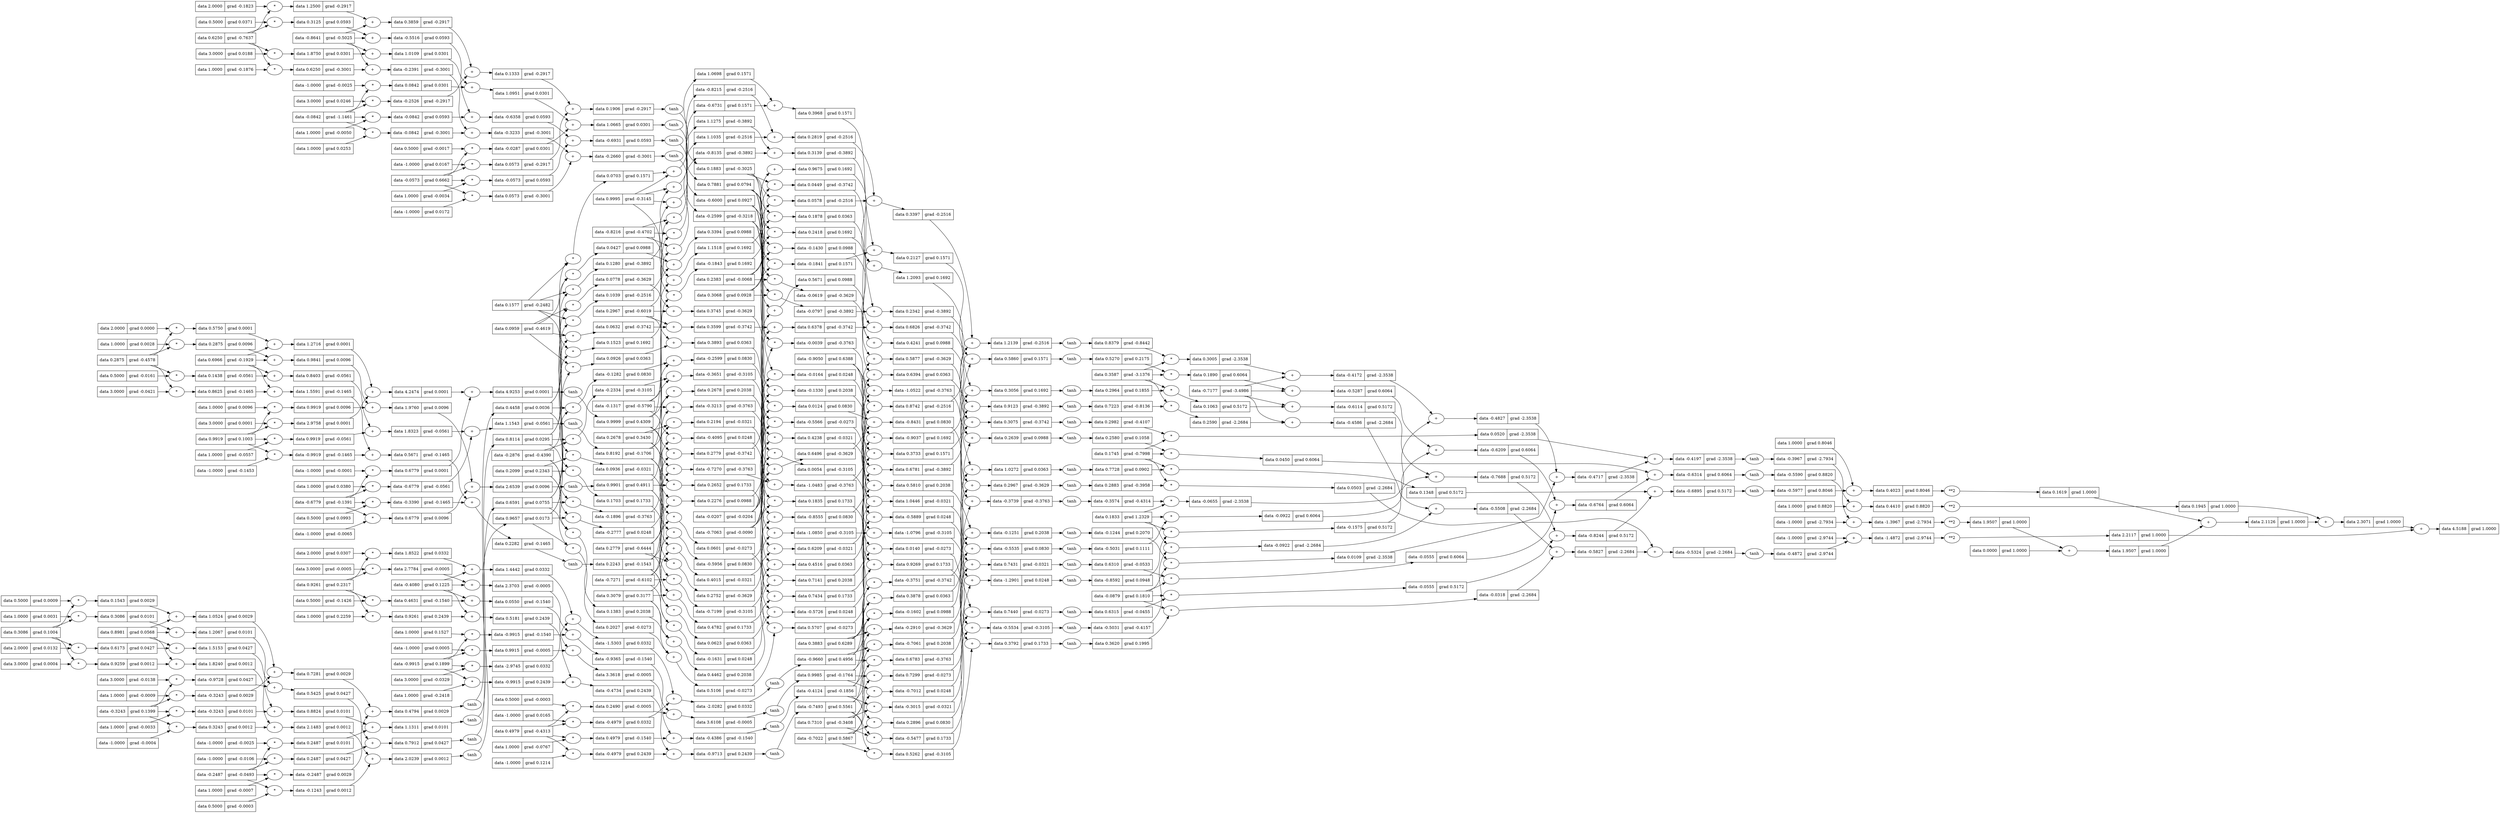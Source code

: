 digraph {
	graph [rankdir=LR]
	4812800160 [label="{ data 1.0109 | grad 0.0301 }" shape=record]
	"4812800160+" [label="+"]
	"4812800160+" -> 4812800160
	4812964048 [label="{ data 0.9269 | grad 0.1733 }" shape=record]
	"4812964048+" [label="+"]
	"4812964048+" -> 4812964048
	4812800352 [label="{ data -1.0000 | grad -0.0025 }" shape=record]
	4812964240 [label="{ data -0.5477 | grad 0.1733 }" shape=record]
	"4812964240*" [label="*"]
	"4812964240*" -> 4812964240
	4812800400 [label="{ data 0.0842 | grad 0.0301 }" shape=record]
	"4812800400*" [label="*"]
	"4812800400*" -> 4812800400
	4812964432 [label="{ data 0.3792 | grad 0.1733 }" shape=record]
	"4812964432+" [label="+"]
	"4812964432+" -> 4812964432
	4812800592 [label="{ data 1.0951 | grad 0.0301 }" shape=record]
	"4812800592+" [label="+"]
	"4812800592+" -> 4812800592
	4812964528 [label="{ data 0.3620 | grad 0.1995 }" shape=record]
	"4812964528tanh" [label=tanh]
	"4812964528tanh" -> 4812964528
	4812800784 [label="{ data 0.5000 | grad -0.0017 }" shape=record]
	4812800832 [label="{ data -0.0287 | grad 0.0301 }" shape=record]
	"4812800832*" [label="*"]
	"4812800832*" -> 4812800832
	4812964816 [label="{ data 0.0778 | grad -0.3629 }" shape=record]
	"4812964816*" [label="*"]
	"4812964816*" -> 4812964816
	4812801024 [label="{ data 1.0665 | grad 0.0301 }" shape=record]
	"4812801024+" [label="+"]
	"4812801024+" -> 4812801024
	4812801120 [label="{ data 0.7881 | grad 0.0794 }" shape=record]
	"4812801120tanh" [label=tanh]
	"4812801120tanh" -> 4812801120
	4812965008 [label="{ data 0.3745 | grad -0.3629 }" shape=record]
	"4812965008+" [label="+"]
	"4812965008+" -> 4812965008
	4812965200 [label="{ data 0.2752 | grad -0.3629 }" shape=record]
	"4812965200*" [label="*"]
	"4812965200*" -> 4812965200
	4812801408 [label="{ data 3.0000 | grad -0.0005 }" shape=record]
	4812801456 [label="{ data 2.7784 | grad -0.0005 }" shape=record]
	"4812801456*" [label="*"]
	"4812801456*" -> 4812801456
	4812965392 [label="{ data 0.6496 | grad -0.3629 }" shape=record]
	"4812965392+" [label="+"]
	"4812965392+" -> 4812965392
	4812801648 [label="{ data 2.3703 | grad -0.0005 }" shape=record]
	"4812801648+" [label="+"]
	"4812801648+" -> 4812801648
	4812965584 [label="{ data -0.0619 | grad -0.3629 }" shape=record]
	"4812965584*" [label="*"]
	"4812965584*" -> 4812965584
	4812801840 [label="{ data -1.0000 | grad 0.0005 }" shape=record]
	4812801888 [label="{ data 0.9915 | grad -0.0005 }" shape=record]
	"4812801888*" [label="*"]
	"4812801888*" -> 4812801888
	4812965776 [label="{ data 0.5877 | grad -0.3629 }" shape=record]
	"4812965776+" [label="+"]
	"4812965776+" -> 4812965776
	4812802080 [label="{ data 3.3618 | grad -0.0005 }" shape=record]
	"4812802080+" [label="+"]
	"4812802080+" -> 4812802080
	4812965968 [label="{ data -0.2910 | grad -0.3629 }" shape=record]
	"4812965968*" [label="*"]
	"4812965968*" -> 4812965968
	4812802272 [label="{ data 0.5000 | grad -0.0003 }" shape=record]
	4812966160 [label="{ data 0.2967 | grad -0.3629 }" shape=record]
	"4812966160+" [label="+"]
	"4812966160+" -> 4812966160
	4812802320 [label="{ data 0.2490 | grad -0.0005 }" shape=record]
	"4812802320*" [label="*"]
	"4812802320*" -> 4812802320
	4812966256 [label="{ data 0.2883 | grad -0.3958 }" shape=record]
	"4812966256tanh" [label=tanh]
	"4812966256tanh" -> 4812966256
	4812802512 [label="{ data 3.6108 | grad -0.0005 }" shape=record]
	"4812802512+" [label="+"]
	"4812802512+" -> 4812802512
	4812802608 [label="{ data 0.9985 | grad -0.1764 }" shape=record]
	"4812802608tanh" [label=tanh]
	"4812802608tanh" -> 4812802608
	4812966544 [label="{ data 0.2590 | grad -2.2684 }" shape=record]
	"4812966544*" [label="*"]
	"4812966544*" -> 4812966544
	4812966736 [label="{ data -0.4586 | grad -2.2684 }" shape=record]
	"4812966736+" [label="+"]
	"4812966736+" -> 4812966736
	4812802896 [label="{ data 0.1523 | grad 0.1692 }" shape=record]
	"4812802896*" [label="*"]
	"4812802896*" -> 4812802896
	4812966928 [label="{ data -0.0922 | grad -2.2684 }" shape=record]
	"4812966928*" [label="*"]
	"4812966928*" -> 4812966928
	4812803088 [label="{ data 1.1518 | grad 0.1692 }" shape=record]
	"4812803088+" [label="+"]
	"4812803088+" -> 4812803088
	4812967120 [label="{ data -0.5508 | grad -2.2684 }" shape=record]
	"4812967120+" [label="+"]
	"4812967120+" -> 4812967120
	4812803280 [label="{ data -0.1843 | grad 0.1692 }" shape=record]
	"4812803280*" [label="*"]
	"4812803280*" -> 4812803280
	4812967312 [label="{ data -0.0318 | grad -2.2684 }" shape=record]
	"4812967312*" [label="*"]
	"4812967312*" -> 4812967312
	4812803472 [label="{ data 0.9675 | grad 0.1692 }" shape=record]
	"4812803472+" [label="+"]
	"4812803472+" -> 4812803472
	4812967504 [label="{ data -0.5827 | grad -2.2684 }" shape=record]
	"4812967504+" [label="+"]
	"4812967504+" -> 4812967504
	4812803664 [label="{ data 0.2418 | grad 0.1692 }" shape=record]
	"4812803664*" [label="*"]
	"4812803664*" -> 4812803664
	4812967696 [label="{ data 0.0503 | grad -2.2684 }" shape=record]
	"4812967696*" [label="*"]
	"4812967696*" -> 4812967696
	4812803856 [label="{ data 1.2093 | grad 0.1692 }" shape=record]
	"4812803856+" [label="+"]
	"4812803856+" -> 4812803856
	4812967888 [label="{ data -0.5324 | grad -2.2684 }" shape=record]
	"4812967888+" [label="+"]
	"4812967888+" -> 4812967888
	4812804048 [label="{ data -0.9037 | grad 0.1692 }" shape=record]
	"4812804048*" [label="*"]
	"4812804048*" -> 4812804048
	4812837072 [label="{ data 0.3893 | grad 0.0363 }" shape=record]
	"4812837072+" [label="+"]
	"4812837072+" -> 4812837072
	4812738768 [label="{ data 1.2716 | grad 0.0001 }" shape=record]
	"4812738768+" [label="+"]
	"4812738768+" -> 4812738768
	4812837264 [label="{ data 0.0623 | grad 0.0363 }" shape=record]
	"4812837264*" [label="*"]
	"4812837264*" -> 4812837264
	4812738960 [label="{ data 3.0000 | grad 0.0001 }" shape=record]
	4812739008 [label="{ data 2.9758 | grad 0.0001 }" shape=record]
	"4812739008*" [label="*"]
	"4812739008*" -> 4812739008
	4812837456 [label="{ data 0.4516 | grad 0.0363 }" shape=record]
	"4812837456+" [label="+"]
	"4812837456+" -> 4812837456
	4812739200 [label="{ data 4.2474 | grad 0.0001 }" shape=record]
	"4812739200+" [label="+"]
	"4812739200+" -> 4812739200
	4812837648 [label="{ data 0.1878 | grad 0.0363 }" shape=record]
	"4812837648*" [label="*"]
	"4812837648*" -> 4812837648
	4812739392 [label="{ data -1.0000 | grad -0.0001 }" shape=record]
	4812739440 [label="{ data 0.6779 | grad 0.0001 }" shape=record]
	"4812739440*" [label="*"]
	"4812739440*" -> 4812739440
	4812837840 [label="{ data 0.6394 | grad 0.0363 }" shape=record]
	"4812837840+" [label="+"]
	"4812837840+" -> 4812837840
	4812739632 [label="{ data 4.9253 | grad 0.0001 }" shape=record]
	"4812739632+" [label="+"]
	"4812739632+" -> 4812739632
	4812838032 [label="{ data 0.3878 | grad 0.0363 }" shape=record]
	"4812838032*" [label="*"]
	"4812838032*" -> 4812838032
	4812739728 [label="{ data 0.9999 | grad 0.4309 }" shape=record]
	"4812739728tanh" [label=tanh]
	"4812739728tanh" -> 4812739728
	4812838224 [label="{ data 1.0272 | grad 0.0363 }" shape=record]
	"4812838224+" [label="+"]
	"4812838224+" -> 4812838224
	4812838320 [label="{ data 0.7728 | grad 0.0902 }" shape=record]
	"4812838320tanh" [label=tanh]
	"4812838320tanh" -> 4812838320
	4812740016 [label="{ data 2.0000 | grad -0.1823 }" shape=record]
	4812740064 [label="{ data 1.2500 | grad -0.2917 }" shape=record]
	"4812740064*" [label="*"]
	"4812740064*" -> 4812740064
	4812740256 [label="{ data 0.3859 | grad -0.2917 }" shape=record]
	"4812740256+" [label="+"]
	"4812740256+" -> 4812740256
	4812838608 [label="{ data 0.1063 | grad 0.5172 }" shape=record]
	"4812838608*" [label="*"]
	"4812838608*" -> 4812838608
	4812740448 [label="{ data 3.0000 | grad 0.0246 }" shape=record]
	4812838800 [label="{ data -0.6114 | grad 0.5172 }" shape=record]
	"4812838800+" [label="+"]
	"4812838800+" -> 4812838800
	4812740496 [label="{ data -0.2526 | grad -0.2917 }" shape=record]
	"4812740496*" [label="*"]
	"4812740496*" -> 4812740496
	4812838992 [label="{ data -0.1575 | grad 0.5172 }" shape=record]
	"4812838992*" [label="*"]
	"4812838992*" -> 4812838992
	4812740688 [label="{ data 0.1333 | grad -0.2917 }" shape=record]
	"4812740688+" [label="+"]
	"4812740688+" -> 4812740688
	4812839184 [label="{ data -0.7688 | grad 0.5172 }" shape=record]
	"4812839184+" [label="+"]
	"4812839184+" -> 4812839184
	4812740880 [label="{ data -1.0000 | grad 0.0167 }" shape=record]
	4812740928 [label="{ data 0.0573 | grad -0.2917 }" shape=record]
	"4812740928*" [label="*"]
	"4812740928*" -> 4812740928
	4812839376 [label="{ data -0.0555 | grad 0.5172 }" shape=record]
	"4812839376*" [label="*"]
	"4812839376*" -> 4812839376
	4812741120 [label="{ data 0.1906 | grad -0.2917 }" shape=record]
	"4812741120+" [label="+"]
	"4812741120+" -> 4812741120
	4812741216 [label="{ data 0.1883 | grad -0.3025 }" shape=record]
	"4812741216tanh" [label=tanh]
	"4812741216tanh" -> 4812741216
	4812839568 [label="{ data -0.8244 | grad 0.5172 }" shape=record]
	"4812839568+" [label="+"]
	"4812839568+" -> 4812839568
	4812643008 [label="{ data 3.0000 | grad -0.0138 }" shape=record]
	4812643056 [label="{ data 2.0000 | grad 0.0000 }" shape=record]
	4812839760 [label="{ data 0.1348 | grad 0.5172 }" shape=record]
	"4812839760*" [label="*"]
	"4812839760*" -> 4812839760
	4812741504 [label="{ data 2.0000 | grad 0.0307 }" shape=record]
	4812643200 [label="{ data 0.5750 | grad 0.0001 }" shape=record]
	"4812643200*" [label="*"]
	"4812643200*" -> 4812643200
	4812741552 [label="{ data 1.8522 | grad 0.0332 }" shape=record]
	"4812741552*" [label="*"]
	"4812741552*" -> 4812741552
	4812839952 [label="{ data -0.6895 | grad 0.5172 }" shape=record]
	"4812839952+" [label="+"]
	"4812839952+" -> 4812839952
	4812643392 [label="{ data -0.9728 | grad 0.0427 }" shape=record]
	"4812643392*" [label="*"]
	"4812643392*" -> 4812643392
	4812840048 [label="{ data -0.5977 | grad 0.8046 }" shape=record]
	"4812840048tanh" [label=tanh]
	"4812840048tanh" -> 4812840048
	4812741744 [label="{ data 1.4442 | grad 0.0332 }" shape=record]
	"4812741744+" [label="+"]
	"4812741744+" -> 4812741744
	4812741936 [label="{ data 3.0000 | grad -0.0329 }" shape=record]
	4812643632 [label="{ data 0.5425 | grad 0.0427 }" shape=record]
	"4812643632+" [label="+"]
	"4812643632+" -> 4812643632
	4812741984 [label="{ data -2.9745 | grad 0.0332 }" shape=record]
	"4812741984*" [label="*"]
	"4812741984*" -> 4812741984
	4812840336 [label="{ data 0.5000 | grad 0.0009 }" shape=record]
	4812840384 [label="{ data 0.1543 | grad 0.0029 }" shape=record]
	"4812840384*" [label="*"]
	"4812840384*" -> 4812840384
	4812643824 [label="{ data 0.6591 | grad 0.0755 }" shape=record]
	"4812643824tanh" [label=tanh]
	"4812643824tanh" -> 4812643824
	4812742176 [label="{ data -1.5303 | grad 0.0332 }" shape=record]
	"4812742176+" [label="+"]
	"4812742176+" -> 4812742176
	4812840576 [label="{ data 1.0524 | grad 0.0029 }" shape=record]
	"4812840576+" [label="+"]
	"4812840576+" -> 4812840576
	4812644016 [label="{ data 0.7912 | grad 0.0427 }" shape=record]
	"4812644016+" [label="+"]
	"4812644016+" -> 4812644016
	4812742368 [label="{ data -1.0000 | grad 0.0165 }" shape=record]
	4812742416 [label="{ data -0.4979 | grad 0.0332 }" shape=record]
	"4812742416*" [label="*"]
	"4812742416*" -> 4812742416
	4812840768 [label="{ data 1.0000 | grad -0.0009 }" shape=record]
	4812644208 [label="{ data 0.2487 | grad 0.0427 }" shape=record]
	"4812644208*" [label="*"]
	"4812644208*" -> 4812644208
	4812840816 [label="{ data -0.3243 | grad 0.0029 }" shape=record]
	"4812840816*" [label="*"]
	"4812840816*" -> 4812840816
	4812644256 [label="{ data -1.0000 | grad -0.0106 }" shape=record]
	4812742608 [label="{ data -2.0282 | grad 0.0332 }" shape=record]
	"4812742608+" [label="+"]
	"4812742608+" -> 4812742608
	4812873840 [label="{ data 0.0550 | grad -0.1540 }" shape=record]
	"4812873840+" [label="+"]
	"4812873840+" -> 4812873840
	4812775632 [label="{ data 0.2678 | grad 0.2038 }" shape=record]
	"4812775632*" [label="*"]
	"4812775632*" -> 4812775632
	4812874032 [label="{ data 1.0000 | grad 0.1527 }" shape=record]
	4812874080 [label="{ data -0.9915 | grad -0.1540 }" shape=record]
	"4812874080*" [label="*"]
	"4812874080*" -> 4812874080
	4812775824 [label="{ data 0.7141 | grad 0.2038 }" shape=record]
	"4812775824+" [label="+"]
	"4812775824+" -> 4812775824
	4812874272 [label="{ data -0.9365 | grad -0.1540 }" shape=record]
	"4812874272+" [label="+"]
	"4812874272+" -> 4812874272
	4812776016 [label="{ data -0.1330 | grad 0.2038 }" shape=record]
	"4812776016*" [label="*"]
	"4812776016*" -> 4812776016
	4812874464 [label="{ data 1.0000 | grad -0.0767 }" shape=record]
	4812776208 [label="{ data 0.5810 | grad 0.2038 }" shape=record]
	"4812776208+" [label="+"]
	"4812776208+" -> 4812776208
	4812874512 [label="{ data 0.4979 | grad -0.1540 }" shape=record]
	"4812874512*" [label="*"]
	"4812874512*" -> 4812874512
	4812776400 [label="{ data -0.7061 | grad 0.2038 }" shape=record]
	"4812776400*" [label="*"]
	"4812776400*" -> 4812776400
	4812874704 [label="{ data -0.4386 | grad -0.1540 }" shape=record]
	"4812874704+" [label="+"]
	"4812874704+" -> 4812874704
	4812874800 [label="{ data -0.4124 | grad -0.1856 }" shape=record]
	"4812874800tanh" [label=tanh]
	"4812874800tanh" -> 4812874800
	4812776592 [label="{ data -0.1251 | grad 0.2038 }" shape=record]
	"4812776592+" [label="+"]
	"4812776592+" -> 4812776592
	4812776688 [label="{ data -0.1244 | grad 0.2070 }" shape=record]
	"4812776688tanh" [label=tanh]
	"4812776688tanh" -> 4812776688
	4812875088 [label="{ data 0.0703 | grad 0.1571 }" shape=record]
	"4812875088*" [label="*"]
	"4812875088*" -> 4812875088
	4812776976 [label="{ data 0.0632 | grad -0.3742 }" shape=record]
	"4812776976*" [label="*"]
	"4812776976*" -> 4812776976
	4812875280 [label="{ data 1.0698 | grad 0.1571 }" shape=record]
	"4812875280+" [label="+"]
	"4812875280+" -> 4812875280
	4812777168 [label="{ data 0.3599 | grad -0.3742 }" shape=record]
	"4812777168+" [label="+"]
	"4812777168+" -> 4812777168
	4812875472 [label="{ data -0.6731 | grad 0.1571 }" shape=record]
	"4812875472*" [label="*"]
	"4812875472*" -> 4812875472
	4812777360 [label="{ data 0.2779 | grad -0.3742 }" shape=record]
	"4812777360*" [label="*"]
	"4812777360*" -> 4812777360
	4812875664 [label="{ data 0.3968 | grad 0.1571 }" shape=record]
	"4812875664+" [label="+"]
	"4812875664+" -> 4812875664
	4812777552 [label="{ data 0.6378 | grad -0.3742 }" shape=record]
	"4812777552+" [label="+"]
	"4812777552+" -> 4812777552
	4812875856 [label="{ data -0.1841 | grad 0.1571 }" shape=record]
	"4812875856*" [label="*"]
	"4812875856*" -> 4812875856
	4812777744 [label="{ data 0.0449 | grad -0.3742 }" shape=record]
	"4812777744*" [label="*"]
	"4812777744*" -> 4812777744
	4812876048 [label="{ data 0.2127 | grad 0.1571 }" shape=record]
	"4812876048+" [label="+"]
	"4812876048+" -> 4812876048
	4812777936 [label="{ data 0.6826 | grad -0.3742 }" shape=record]
	"4812777936+" [label="+"]
	"4812777936+" -> 4812777936
	4812876240 [label="{ data 0.3733 | grad 0.1571 }" shape=record]
	"4812876240*" [label="*"]
	"4812876240*" -> 4812876240
	4812778128 [label="{ data -0.3751 | grad -0.3742 }" shape=record]
	"4812778128*" [label="*"]
	"4812778128*" -> 4812778128
	4812876432 [label="{ data 0.5860 | grad 0.1571 }" shape=record]
	"4812876432+" [label="+"]
	"4812876432+" -> 4812876432
	4812876528 [label="{ data 0.5270 | grad 0.2175 }" shape=record]
	"4812876528tanh" [label=tanh]
	"4812876528tanh" -> 4812876528
	4812778320 [label="{ data 0.3075 | grad -0.3742 }" shape=record]
	"4812778320+" [label="+"]
	"4812778320+" -> 4812778320
	4812778416 [label="{ data 0.2982 | grad -0.4107 }" shape=record]
	"4812778416tanh" [label=tanh]
	"4812778416tanh" -> 4812778416
	4812876816 [label="{ data -0.1282 | grad 0.0830 }" shape=record]
	"4812876816*" [label="*"]
	"4812876816*" -> 4812876816
	4812778704 [label="{ data 0.3005 | grad -2.3538 }" shape=record]
	"4812778704*" [label="*"]
	"4812778704*" -> 4812778704
	4812877008 [label="{ data -0.2599 | grad 0.0830 }" shape=record]
	"4812877008+" [label="+"]
	"4812877008+" -> 4812877008
	4812778896 [label="{ data -0.4172 | grad -2.3538 }" shape=record]
	"4812778896+" [label="+"]
	"4812778896+" -> 4812778896
	4812877200 [label="{ data -0.5956 | grad 0.0830 }" shape=record]
	"4812877200*" [label="*"]
	"4812877200*" -> 4812877200
	4812779088 [label="{ data -0.0655 | grad -2.3538 }" shape=record]
	"4812779088*" [label="*"]
	"4812779088*" -> 4812779088
	4812877392 [label="{ data -0.8555 | grad 0.0830 }" shape=record]
	"4812877392+" [label="+"]
	"4812877392+" -> 4812877392
	4812779280 [label="{ data -0.4827 | grad -2.3538 }" shape=record]
	"4812779280+" [label="+"]
	"4812779280+" -> 4812779280
	4812877584 [label="{ data 0.0124 | grad 0.0830 }" shape=record]
	"4812877584*" [label="*"]
	"4812877584*" -> 4812877584
	4812779472 [label="{ data 0.0109 | grad -2.3538 }" shape=record]
	"4812779472*" [label="*"]
	"4812779472*" -> 4812779472
	4812877776 [label="{ data -0.8431 | grad 0.0830 }" shape=record]
	"4812877776+" [label="+"]
	"4812877776+" -> 4812877776
	4812910800 [label="{ data 0.1890 | grad 0.6064 }" shape=record]
	"4812910800*" [label="*"]
	"4812910800*" -> 4812910800
	4812910992 [label="{ data -0.5287 | grad 0.6064 }" shape=record]
	"4812910992+" [label="+"]
	"4812910992+" -> 4812910992
	4812911184 [label="{ data -0.0922 | grad 0.6064 }" shape=record]
	"4812911184*" [label="*"]
	"4812911184*" -> 4812911184
	4812911376 [label="{ data -0.6209 | grad 0.6064 }" shape=record]
	"4812911376+" [label="+"]
	"4812911376+" -> 4812911376
	4812911568 [label="{ data -0.0555 | grad 0.6064 }" shape=record]
	"4812911568*" [label="*"]
	"4812911568*" -> 4812911568
	4812911760 [label="{ data -0.6764 | grad 0.6064 }" shape=record]
	"4812911760+" [label="+"]
	"4812911760+" -> 4812911760
	4812911952 [label="{ data 0.0450 | grad 0.6064 }" shape=record]
	"4812911952*" [label="*"]
	"4812911952*" -> 4812911952
	4812912144 [label="{ data -0.6314 | grad 0.6064 }" shape=record]
	"4812912144+" [label="+"]
	"4812912144+" -> 4812912144
	4812912240 [label="{ data -0.5590 | grad 0.8820 }" shape=record]
	"4812912240tanh" [label=tanh]
	"4812912240tanh" -> 4812912240
	4812912528 [label="{ data 1.0000 | grad 0.0031 }" shape=record]
	4812912576 [label="{ data 0.3086 | grad 0.0101 }" shape=record]
	"4812912576*" [label="*"]
	"4812912576*" -> 4812912576
	4812912768 [label="{ data 1.2067 | grad 0.0101 }" shape=record]
	"4812912768+" [label="+"]
	"4812912768+" -> 4812912768
	4812912960 [label="{ data 1.0000 | grad -0.0033 }" shape=record]
	4812913008 [label="{ data -0.3243 | grad 0.0101 }" shape=record]
	"4812913008*" [label="*"]
	"4812913008*" -> 4812913008
	4812913200 [label="{ data 0.8824 | grad 0.0101 }" shape=record]
	"4812913200+" [label="+"]
	"4812913200+" -> 4812913200
	4812913392 [label="{ data -1.0000 | grad -0.0025 }" shape=record]
	4812913440 [label="{ data 0.2487 | grad 0.0101 }" shape=record]
	"4812913440*" [label="*"]
	"4812913440*" -> 4812913440
	4812913632 [label="{ data 1.1311 | grad 0.0101 }" shape=record]
	"4812913632+" [label="+"]
	"4812913632+" -> 4812913632
	4812913728 [label="{ data 0.8114 | grad 0.0295 }" shape=record]
	"4812913728tanh" [label=tanh]
	"4812913728tanh" -> 4812913728
	4812914016 [label="{ data 1.0000 | grad 0.0028 }" shape=record]
	4812914064 [label="{ data 0.2875 | grad 0.0096 }" shape=record]
	"4812914064*" [label="*"]
	"4812914064*" -> 4812914064
	4812914256 [label="{ data 0.9841 | grad 0.0096 }" shape=record]
	"4812914256+" [label="+"]
	"4812914256+" -> 4812914256
	4812914448 [label="{ data 1.0000 | grad 0.0096 }" shape=record]
	4812914496 [label="{ data 0.9919 | grad 0.0096 }" shape=record]
	"4812914496*" [label="*"]
	"4812914496*" -> 4812914496
	4812685424 [label="{ data 0.2875 | grad -0.4578 }" shape=record]
	4812750960 [label="{ data -0.9660 | grad 0.4956 }" shape=record]
	"4812750960tanh" [label=tanh]
	"4812750960tanh" -> 4812750960
	4812685520 [label="{ data -0.6779 | grad -0.1391 }" shape=record]
	4812947664 [label="{ data -0.8135 | grad -0.3892 }" shape=record]
	"4812947664*" [label="*"]
	"4812947664*" -> 4812947664
	4812685664 [label="{ data 1.5153 | grad 0.0427 }" shape=record]
	"4812685664+" [label="+"]
	"4812685664+" -> 4812685664
	4812947856 [label="{ data 0.3139 | grad -0.3892 }" shape=record]
	"4812947856+" [label="+"]
	"4812947856+" -> 4812947856
	4812751248 [label="{ data 0.1039 | grad -0.2516 }" shape=record]
	"4812751248*" [label="*"]
	"4812751248*" -> 4812751248
	4812685856 [label="{ data 0.6173 | grad 0.0427 }" shape=record]
	"4812685856*" [label="*"]
	"4812685856*" -> 4812685856
	4812948048 [label="{ data -0.0797 | grad -0.3892 }" shape=record]
	"4812948048*" [label="*"]
	"4812948048*" -> 4812948048
	4812685904 [label="{ data 2.0000 | grad 0.0132 }" shape=record]
	4812751440 [label="{ data 1.1035 | grad -0.2516 }" shape=record]
	"4812751440+" [label="+"]
	"4812751440+" -> 4812751440
	4812948240 [label="{ data 0.2342 | grad -0.3892 }" shape=record]
	"4812948240+" [label="+"]
	"4812948240+" -> 4812948240
	4812751632 [label="{ data -0.8215 | grad -0.2516 }" shape=record]
	"4812751632*" [label="*"]
	"4812751632*" -> 4812751632
	4812948432 [label="{ data 0.6781 | grad -0.3892 }" shape=record]
	"4812948432*" [label="*"]
	"4812948432*" -> 4812948432
	4812686288 [label="{ data -0.7177 | grad -3.4986 }" shape=record]
	4812751824 [label="{ data 0.2819 | grad -0.2516 }" shape=record]
	"4812751824+" [label="+"]
	"4812751824+" -> 4812751824
	4812686336 [label="{ data 0.9919 | grad 0.1003 }" shape=record]
	4812948624 [label="{ data 0.9123 | grad -0.3892 }" shape=record]
	"4812948624+" [label="+"]
	"4812948624+" -> 4812948624
	4812752016 [label="{ data 0.0578 | grad -0.2516 }" shape=record]
	"4812752016*" [label="*"]
	"4812752016*" -> 4812752016
	4812948720 [label="{ data 0.7223 | grad -0.8136 }" shape=record]
	"4812948720tanh" [label=tanh]
	"4812948720tanh" -> 4812948720
	4812686624 [label="{ data 0.1745 | grad -0.7998 }" shape=record]
	4812686672 [label="{ data -0.0879 | grad 0.1810 }" shape=record]
	4812752208 [label="{ data 0.3397 | grad -0.2516 }" shape=record]
	"4812752208+" [label="+"]
	"4812752208+" -> 4812752208
	4812686720 [label="{ data 0.1833 | grad 1.2329 }" shape=record]
	4812686816 [label="{ data 0.3587 | grad -3.1376 }" shape=record]
	4812949008 [label="{ data -0.2334 | grad -0.3105 }" shape=record]
	"4812949008*" [label="*"]
	"4812949008*" -> 4812949008
	4812752400 [label="{ data 0.8742 | grad -0.2516 }" shape=record]
	"4812752400*" [label="*"]
	"4812752400*" -> 4812752400
	4812687008 [label="{ data 0.2967 | grad -0.6019 }" shape=record]
	4812687056 [label="{ data 0.3883 | grad 0.6289 }" shape=record]
	4812949200 [label="{ data -0.3651 | grad -0.3105 }" shape=record]
	"4812949200+" [label="+"]
	"4812949200+" -> 4812949200
	4812752592 [label="{ data 1.2139 | grad -0.2516 }" shape=record]
	"4812752592+" [label="+"]
	"4812752592+" -> 4812752592
	4812687104 [label="{ data 0.2383 | grad -0.0068 }" shape=record]
	4812687152 [label="{ data 0.2779 | grad -0.6444 }" shape=record]
	4812752688 [label="{ data 0.8379 | grad -0.8442 }" shape=record]
	"4812752688tanh" [label=tanh]
	"4812752688tanh" -> 4812752688
	4812687248 [label="{ data 0.0959 | grad -0.4619 }" shape=record]
	4812949392 [label="{ data -0.7199 | grad -0.3105 }" shape=record]
	"4812949392*" [label="*"]
	"4812949392*" -> 4812949392
	4812687344 [label="{ data 0.3079 | grad 0.3177 }" shape=record]
	4812687392 [label="{ data 0.7310 | grad -0.3408 }" shape=record]
	4812687440 [label="{ data -0.7063 | grad -0.0090 }" shape=record]
	4812949584 [label="{ data -1.0850 | grad -0.3105 }" shape=record]
	"4812949584+" [label="+"]
	"4812949584+" -> 4812949584
	4812752976 [label="{ data -0.1896 | grad -0.3763 }" shape=record]
	"4812752976*" [label="*"]
	"4812752976*" -> 4812752976
	4812687488 [label="{ data 0.2678 | grad 0.3430 }" shape=record]
	4812687584 [label="{ data 0.2099 | grad 0.2343 }" shape=record]
	4812949776 [label="{ data 0.0054 | grad -0.3105 }" shape=record]
	"4812949776*" [label="*"]
	"4812949776*" -> 4812949776
	4812753168 [label="{ data -0.3213 | grad -0.3763 }" shape=record]
	"4812753168+" [label="+"]
	"4812753168+" -> 4812753168
	4812687680 [label="{ data -0.1317 | grad -0.5790 }" shape=record]
	4812687728 [label="{ data -0.7022 | grad 0.5867 }" shape=record]
	4812687776 [label="{ data -0.0207 | grad -0.0204 }" shape=record]
	4812949968 [label="{ data -1.0796 | grad -0.3105 }" shape=record]
	"4812949968+" [label="+"]
	"4812949968+" -> 4812949968
	4812687824 [label="{ data -0.7271 | grad -0.6102 }" shape=record]
	4812753360 [label="{ data -0.7270 | grad -0.3763 }" shape=record]
	"4812753360*" [label="*"]
	"4812753360*" -> 4812753360
	4812687920 [label="{ data -0.2876 | grad -0.4390 }" shape=record]
	4812950160 [label="{ data 0.5262 | grad -0.3105 }" shape=record]
	"4812950160*" [label="*"]
	"4812950160*" -> 4812950160
	4812688016 [label="{ data 0.9995 | grad -0.3145 }" shape=record]
	4812753552 [label="{ data -1.0483 | grad -0.3763 }" shape=record]
	"4812753552+" [label="+"]
	"4812753552+" -> 4812753552
	4812688064 [label="{ data -0.9050 | grad 0.6388 }" shape=record]
	4812688112 [label="{ data 0.3068 | grad 0.0928 }" shape=record]
	4812950352 [label="{ data -0.5534 | grad -0.3105 }" shape=record]
	"4812950352+" [label="+"]
	"4812950352+" -> 4812950352
	4812753744 [label="{ data -0.0039 | grad -0.3763 }" shape=record]
	"4812753744*" [label="*"]
	"4812753744*" -> 4812753744
	4812688304 [label="{ data 0.6966 | grad -0.1929 }" shape=record]
	4812950448 [label="{ data -0.5031 | grad -0.4157 }" shape=record]
	"4812950448tanh" [label=tanh]
	"4812950448tanh" -> 4812950448
	4812688352 [label="{ data 0.6250 | grad -0.7637 }" shape=record]
	4812753936 [label="{ data -1.0522 | grad -0.3763 }" shape=record]
	"4812753936+" [label="+"]
	"4812753936+" -> 4812753936
	4812688448 [label="{ data -0.0842 | grad -1.1461 }" shape=record]
	4812688496 [label="{ data -0.0573 | grad 0.6662 }" shape=record]
	4812688544 [label="{ data -0.8641 | grad -0.5025 }" shape=record]
	4812950736 [label="{ data 0.1703 | grad 0.1733 }" shape=record]
	"4812950736*" [label="*"]
	"4812950736*" -> 4812950736
	4812754128 [label="{ data 0.6783 | grad -0.3763 }" shape=record]
	"4812754128*" [label="*"]
	"4812754128*" -> 4812754128
	4812688640 [label="{ data 0.9261 | grad 0.2317 }" shape=record]
	4812688688 [label="{ data -0.8216 | grad -0.4702 }" shape=record]
	4812950928 [label="{ data 0.4782 | grad 0.1733 }" shape=record]
	"4812950928+" [label="+"]
	"4812950928+" -> 4812950928
	4812688784 [label="{ data 0.1577 | grad -0.2482 }" shape=record]
	4812754320 [label="{ data -0.3739 | grad -0.3763 }" shape=record]
	"4812754320+" [label="+"]
	"4812754320+" -> 4812754320
	4812754416 [label="{ data -0.3574 | grad -0.4314 }" shape=record]
	"4812754416tanh" [label=tanh]
	"4812754416tanh" -> 4812754416
	4812951120 [label="{ data 0.2652 | grad 0.1733 }" shape=record]
	"4812951120*" [label="*"]
	"4812951120*" -> 4812951120
	4812689024 [label="{ data -0.4080 | grad 0.1225 }" shape=record]
	4812689168 [label="{ data 0.4979 | grad -0.4313 }" shape=record]
	4812951312 [label="{ data 0.7434 | grad 0.1733 }" shape=record]
	"4812951312+" [label="+"]
	"4812951312+" -> 4812951312
	4812754704 [label="{ data 0.1383 | grad 0.2038 }" shape=record]
	"4812754704*" [label="*"]
	"4812754704*" -> 4812754704
	4812689216 [label="{ data 0.8981 | grad 0.0568 }" shape=record]
	4812689264 [label="{ data -0.2487 | grad -0.0493 }" shape=record]
	4812689312 [label="{ data -0.9915 | grad 0.1899 }" shape=record]
	4812951504 [label="{ data 0.1835 | grad 0.1733 }" shape=record]
	"4812951504*" [label="*"]
	"4812951504*" -> 4812951504
	4812754896 [label="{ data 0.4462 | grad 0.2038 }" shape=record]
	"4812754896+" [label="+"]
	"4812754896+" -> 4812754896
	4812984432 [label="{ data -0.4872 | grad -2.9744 }" shape=record]
	"4812984432tanh" [label=tanh]
	"4812984432tanh" -> 4812984432
	4812853360 [label="{ data 0.7281 | grad 0.0029 }" shape=record]
	"4812853360+" [label="+"]
	"4812853360+" -> 4812853360
	4812787920 [label="{ data -0.4717 | grad -2.3538 }" shape=record]
	"4812787920+" [label="+"]
	"4812787920+" -> 4812787920
	4812984576 [label="{ data -1.0000 | grad -2.7934 }" shape=record]
	4812984624 [label="{ data -1.3967 | grad -2.7934 }" shape=record]
	"4812984624+" [label="+"]
	"4812984624+" -> 4812984624
	4812853552 [label="{ data 1.0000 | grad -0.0007 }" shape=record]
	4812853600 [label="{ data -0.2487 | grad 0.0029 }" shape=record]
	"4812853600*" [label="*"]
	"4812853600*" -> 4812853600
	4812788112 [label="{ data 0.0520 | grad -2.3538 }" shape=record]
	"4812788112*" [label="*"]
	"4812788112*" -> 4812788112
	4812984816 [label="{ data 1.9507 | grad 1.0000 }" shape=record]
	"4812984816**2" [label="**2"]
	"4812984816**2" -> 4812984816
	4812853792 [label="{ data 0.4794 | grad 0.0029 }" shape=record]
	"4812853792+" [label="+"]
	"4812853792+" -> 4812853792
	4812788304 [label="{ data -0.4197 | grad -2.3538 }" shape=record]
	"4812788304+" [label="+"]
	"4812788304+" -> 4812788304
	4812853888 [label="{ data 0.4458 | grad 0.0036 }" shape=record]
	"4812853888tanh" [label=tanh]
	"4812853888tanh" -> 4812853888
	4812985008 [label="{ data 1.0000 | grad 0.8046 }" shape=record]
	4812788400 [label="{ data -0.3967 | grad -2.7934 }" shape=record]
	"4812788400tanh" [label=tanh]
	"4812788400tanh" -> 4812788400
	4812985056 [label="{ data 0.4023 | grad 0.8046 }" shape=record]
	"4812985056+" [label="+"]
	"4812985056+" -> 4812985056
	4812985248 [label="{ data 0.1619 | grad 1.0000 }" shape=record]
	"4812985248**2" [label="**2"]
	"4812985248**2" -> 4812985248
	4812854176 [label="{ data 0.5000 | grad -0.0161 }" shape=record]
	4812788688 [label="{ data 3.0000 | grad 0.0004 }" shape=record]
	4812854224 [label="{ data 0.1438 | grad -0.0561 }" shape=record]
	"4812854224*" [label="*"]
	"4812854224*" -> 4812854224
	4812788736 [label="{ data 0.9259 | grad 0.0012 }" shape=record]
	"4812788736*" [label="*"]
	"4812788736*" -> 4812788736
	4812985440 [label="{ data 1.0000 | grad 0.8820 }" shape=record]
	4812362896 [label="{ data -0.3243 | grad 0.1399 }" shape=record]
	4812985488 [label="{ data 0.4410 | grad 0.8820 }" shape=record]
	"4812985488+" [label="+"]
	"4812985488+" -> 4812985488
	4812854416 [label="{ data 0.8403 | grad -0.0561 }" shape=record]
	"4812854416+" [label="+"]
	"4812854416+" -> 4812854416
	4812788928 [label="{ data 1.8240 | grad 0.0012 }" shape=record]
	"4812788928+" [label="+"]
	"4812788928+" -> 4812788928
	4812363040 [label="{ data 0.3086 | grad 0.1004 }" shape=record]
	4812985680 [label="{ data 0.1945 | grad 1.0000 }" shape=record]
	"4812985680**2" [label="**2"]
	"4812985680**2" -> 4812985680
	4812854608 [label="{ data 1.0000 | grad -0.0557 }" shape=record]
	4812789120 [label="{ data -1.0000 | grad -0.0004 }" shape=record]
	4812854656 [label="{ data 0.9919 | grad -0.0561 }" shape=record]
	"4812854656*" [label="*"]
	"4812854656*" -> 4812854656
	4812789168 [label="{ data 0.3243 | grad 0.0012 }" shape=record]
	"4812789168*" [label="*"]
	"4812789168*" -> 4812789168
	4812985872 [label="{ data -1.0000 | grad -2.9744 }" shape=record]
	4812985920 [label="{ data -1.4872 | grad -2.9744 }" shape=record]
	"4812985920+" [label="+"]
	"4812985920+" -> 4812985920
	4812854848 [label="{ data 1.8323 | grad -0.0561 }" shape=record]
	"4812854848+" [label="+"]
	"4812854848+" -> 4812854848
	4812789360 [label="{ data 2.1483 | grad 0.0012 }" shape=record]
	"4812789360+" [label="+"]
	"4812789360+" -> 4812789360
	4812986112 [label="{ data 2.2117 | grad 1.0000 }" shape=record]
	"4812986112**2" [label="**2"]
	"4812986112**2" -> 4812986112
	4812855040 [label="{ data 1.0000 | grad 0.0380 }" shape=record]
	4812789552 [label="{ data 0.5000 | grad -0.0003 }" shape=record]
	4812855088 [label="{ data -0.6779 | grad -0.0561 }" shape=record]
	"4812855088*" [label="*"]
	"4812855088*" -> 4812855088
	4812789600 [label="{ data -0.1243 | grad 0.0012 }" shape=record]
	"4812789600*" [label="*"]
	"4812789600*" -> 4812789600
	4812986256 [label="{ data 0.0000 | grad 1.0000 }" shape=record]
	4812986304 [label="{ data 1.9507 | grad 1.0000 }" shape=record]
	"4812986304+" [label="+"]
	"4812986304+" -> 4812986304
	4812855280 [label="{ data 1.1543 | grad -0.0561 }" shape=record]
	"4812855280+" [label="+"]
	"4812855280+" -> 4812855280
	4812789792 [label="{ data 2.0239 | grad 0.0012 }" shape=record]
	"4812789792+" [label="+"]
	"4812789792+" -> 4812789792
	4812855376 [label="{ data 0.8192 | grad -0.1706 }" shape=record]
	"4812855376tanh" [label=tanh]
	"4812855376tanh" -> 4812855376
	4812986496 [label="{ data 2.1126 | grad 1.0000 }" shape=record]
	"4812986496+" [label="+"]
	"4812986496+" -> 4812986496
	4812789888 [label="{ data 0.9657 | grad 0.0173 }" shape=record]
	"4812789888tanh" [label=tanh]
	"4812789888tanh" -> 4812789888
	4812986688 [label="{ data 2.3071 | grad 1.0000 }" shape=record]
	"4812986688+" [label="+"]
	"4812986688+" -> 4812986688
	4812855664 [label="{ data 0.5000 | grad 0.0371 }" shape=record]
	4812790176 [label="{ data 3.0000 | grad -0.0421 }" shape=record]
	4812855712 [label="{ data 0.3125 | grad 0.0593 }" shape=record]
	"4812855712*" [label="*"]
	"4812855712*" -> 4812855712
	4812790224 [label="{ data 0.8625 | grad -0.1465 }" shape=record]
	"4812790224*" [label="*"]
	"4812790224*" -> 4812790224
	4812986880 [label="{ data 4.5188 | grad 1.0000 }" shape=record]
	"4812986880+" [label="+"]
	"4812986880+" -> 4812986880
	4812855904 [label="{ data -0.5516 | grad 0.0593 }" shape=record]
	"4812855904+" [label="+"]
	"4812855904+" -> 4812855904
	4812790416 [label="{ data 1.5591 | grad -0.1465 }" shape=record]
	"4812790416+" [label="+"]
	"4812790416+" -> 4812790416
	4812856096 [label="{ data 1.0000 | grad -0.0050 }" shape=record]
	4812790608 [label="{ data -1.0000 | grad -0.1453 }" shape=record]
	4812856144 [label="{ data -0.0842 | grad 0.0593 }" shape=record]
	"4812856144*" [label="*"]
	"4812856144*" -> 4812856144
	4812790656 [label="{ data -0.9919 | grad -0.1465 }" shape=record]
	"4812790656*" [label="*"]
	"4812790656*" -> 4812790656
	4812856336 [label="{ data -0.6358 | grad 0.0593 }" shape=record]
	"4812856336+" [label="+"]
	"4812856336+" -> 4812856336
	4812790848 [label="{ data 0.5671 | grad -0.1465 }" shape=record]
	"4812790848+" [label="+"]
	"4812790848+" -> 4812790848
	4812856528 [label="{ data 1.0000 | grad -0.0034 }" shape=record]
	4812791040 [label="{ data 0.5000 | grad 0.0993 }" shape=record]
	4812856576 [label="{ data -0.0573 | grad 0.0593 }" shape=record]
	"4812856576*" [label="*"]
	"4812856576*" -> 4812856576
	4812791088 [label="{ data -0.3390 | grad -0.1465 }" shape=record]
	"4812791088*" [label="*"]
	"4812791088*" -> 4812791088
	4812856768 [label="{ data -0.6931 | grad 0.0593 }" shape=record]
	"4812856768+" [label="+"]
	"4812856768+" -> 4812856768
	4812791280 [label="{ data 0.2282 | grad -0.1465 }" shape=record]
	"4812791280+" [label="+"]
	"4812791280+" -> 4812791280
	4812856864 [label="{ data -0.6000 | grad 0.0927 }" shape=record]
	"4812856864tanh" [label=tanh]
	"4812856864tanh" -> 4812856864
	4812791376 [label="{ data 0.2243 | grad -0.1543 }" shape=record]
	"4812791376tanh" [label=tanh]
	"4812791376tanh" -> 4812791376
	4812857152 [label="{ data 0.5000 | grad -0.1426 }" shape=record]
	4812791664 [label="{ data 3.0000 | grad 0.0188 }" shape=record]
	4812857200 [label="{ data 0.4631 | grad -0.1540 }" shape=record]
	"4812857200*" [label="*"]
	"4812857200*" -> 4812857200
	4812791712 [label="{ data 1.8750 | grad 0.0301 }" shape=record]
	"4812791712*" [label="*"]
	"4812791712*" -> 4812791712
	4812824784 [label="{ data 0.3056 | grad 0.1692 }" shape=record]
	"4812824784+" [label="+"]
	"4812824784+" -> 4812824784
	4812824880 [label="{ data 0.2964 | grad 0.1855 }" shape=record]
	"4812824880tanh" [label=tanh]
	"4812824880tanh" -> 4812824880
	4812825168 [label="{ data -0.2777 | grad 0.0248 }" shape=record]
	"4812825168*" [label="*"]
	"4812825168*" -> 4812825168
	4812825360 [label="{ data -0.4095 | grad 0.0248 }" shape=record]
	"4812825360+" [label="+"]
	"4812825360+" -> 4812825360
	4812825552 [label="{ data -0.1631 | grad 0.0248 }" shape=record]
	"4812825552*" [label="*"]
	"4812825552*" -> 4812825552
	4812825744 [label="{ data -0.5726 | grad 0.0248 }" shape=record]
	"4812825744+" [label="+"]
	"4812825744+" -> 4812825744
	4812825936 [label="{ data -0.0164 | grad 0.0248 }" shape=record]
	"4812825936*" [label="*"]
	"4812825936*" -> 4812825936
	4812826128 [label="{ data -0.5889 | grad 0.0248 }" shape=record]
	"4812826128+" [label="+"]
	"4812826128+" -> 4812826128
	4812826320 [label="{ data -0.7012 | grad 0.0248 }" shape=record]
	"4812826320*" [label="*"]
	"4812826320*" -> 4812826320
	4812826512 [label="{ data -1.2901 | grad 0.0248 }" shape=record]
	"4812826512+" [label="+"]
	"4812826512+" -> 4812826512
	4812826608 [label="{ data -0.8592 | grad 0.0948 }" shape=record]
	"4812826608tanh" [label=tanh]
	"4812826608tanh" -> 4812826608
	4812826896 [label="{ data 0.2027 | grad -0.0273 }" shape=record]
	"4812826896*" [label="*"]
	"4812826896*" -> 4812826896
	4812827088 [label="{ data 0.5106 | grad -0.0273 }" shape=record]
	"4812827088+" [label="+"]
	"4812827088+" -> 4812827088
	4812827280 [label="{ data 0.0601 | grad -0.0273 }" shape=record]
	"4812827280*" [label="*"]
	"4812827280*" -> 4812827280
	4812827472 [label="{ data 0.5707 | grad -0.0273 }" shape=record]
	"4812827472+" [label="+"]
	"4812827472+" -> 4812827472
	4812827664 [label="{ data -0.5566 | grad -0.0273 }" shape=record]
	"4812827664*" [label="*"]
	"4812827664*" -> 4812827664
	4812827856 [label="{ data 0.0140 | grad -0.0273 }" shape=record]
	"4812827856+" [label="+"]
	"4812827856+" -> 4812827856
	4812828048 [label="{ data 0.7299 | grad -0.0273 }" shape=record]
	"4812828048*" [label="*"]
	"4812828048*" -> 4812828048
	4812828240 [label="{ data 0.7440 | grad -0.0273 }" shape=record]
	"4812828240+" [label="+"]
	"4812828240+" -> 4812828240
	4812828336 [label="{ data 0.6315 | grad -0.0455 }" shape=record]
	"4812828336tanh" [label=tanh]
	"4812828336tanh" -> 4812828336
	4812828624 [label="{ data 0.0926 | grad 0.0363 }" shape=record]
	"4812828624*" [label="*"]
	"4812828624*" -> 4812828624
	4812927040 [label="{ data 1.9760 | grad 0.0096 }" shape=record]
	"4812927040+" [label="+"]
	"4812927040+" -> 4812927040
	4812894416 [label="{ data 0.2896 | grad 0.0830 }" shape=record]
	"4812894416*" [label="*"]
	"4812894416*" -> 4812894416
	4812927232 [label="{ data -1.0000 | grad -0.0065 }" shape=record]
	4812927280 [label="{ data 0.6779 | grad 0.0096 }" shape=record]
	"4812927280*" [label="*"]
	"4812927280*" -> 4812927280
	4812894608 [label="{ data -0.5535 | grad 0.0830 }" shape=record]
	"4812894608+" [label="+"]
	"4812894608+" -> 4812894608
	4812927472 [label="{ data 2.6539 | grad 0.0096 }" shape=record]
	"4812927472+" [label="+"]
	"4812927472+" -> 4812927472
	4812894704 [label="{ data -0.5031 | grad 0.1111 }" shape=record]
	"4812894704tanh" [label=tanh]
	"4812894704tanh" -> 4812894704
	4812927568 [label="{ data 0.9901 | grad 0.4911 }" shape=record]
	"4812927568tanh" [label=tanh]
	"4812927568tanh" -> 4812927568
	4812894992 [label="{ data 0.0936 | grad -0.0321 }" shape=record]
	"4812894992*" [label="*"]
	"4812894992*" -> 4812894992
	4812927856 [label="{ data 1.0000 | grad -0.1876 }" shape=record]
	4812927904 [label="{ data 0.6250 | grad -0.3001 }" shape=record]
	"4812927904*" [label="*"]
	"4812927904*" -> 4812927904
	4812895184 [label="{ data 0.4015 | grad -0.0321 }" shape=record]
	"4812895184+" [label="+"]
	"4812895184+" -> 4812895184
	4812928096 [label="{ data -0.2391 | grad -0.3001 }" shape=record]
	"4812928096+" [label="+"]
	"4812928096+" -> 4812928096
	4812895376 [label="{ data 0.2194 | grad -0.0321 }" shape=record]
	"4812895376*" [label="*"]
	"4812895376*" -> 4812895376
	4812928288 [label="{ data 1.0000 | grad 0.0253 }" shape=record]
	4812928336 [label="{ data -0.0842 | grad -0.3001 }" shape=record]
	"4812928336*" [label="*"]
	"4812928336*" -> 4812928336
	4812895568 [label="{ data 0.6209 | grad -0.0321 }" shape=record]
	"4812895568+" [label="+"]
	"4812895568+" -> 4812895568
	4812928528 [label="{ data -0.3233 | grad -0.3001 }" shape=record]
	"4812928528+" [label="+"]
	"4812928528+" -> 4812928528
	4812895760 [label="{ data 0.4238 | grad -0.0321 }" shape=record]
	"4812895760*" [label="*"]
	"4812895760*" -> 4812895760
	4812928720 [label="{ data -1.0000 | grad 0.0172 }" shape=record]
	4812895952 [label="{ data 1.0446 | grad -0.0321 }" shape=record]
	"4812895952+" [label="+"]
	"4812895952+" -> 4812895952
	4812928768 [label="{ data 0.0573 | grad -0.3001 }" shape=record]
	"4812928768*" [label="*"]
	"4812928768*" -> 4812928768
	4812896144 [label="{ data -0.3015 | grad -0.0321 }" shape=record]
	"4812896144*" [label="*"]
	"4812896144*" -> 4812896144
	4812928960 [label="{ data -0.2660 | grad -0.3001 }" shape=record]
	"4812928960+" [label="+"]
	"4812928960+" -> 4812928960
	4812929056 [label="{ data -0.2599 | grad -0.3218 }" shape=record]
	"4812929056tanh" [label=tanh]
	"4812929056tanh" -> 4812929056
	4812896336 [label="{ data 0.7431 | grad -0.0321 }" shape=record]
	"4812896336+" [label="+"]
	"4812896336+" -> 4812896336
	4812896432 [label="{ data 0.6310 | grad -0.0533 }" shape=record]
	"4812896432tanh" [label=tanh]
	"4812896432tanh" -> 4812896432
	4812929344 [label="{ data 1.0000 | grad 0.2259 }" shape=record]
	4812929392 [label="{ data 0.9261 | grad 0.2439 }" shape=record]
	"4812929392*" [label="*"]
	"4812929392*" -> 4812929392
	4812896720 [label="{ data 0.0427 | grad 0.0988 }" shape=record]
	"4812896720*" [label="*"]
	"4812896720*" -> 4812896720
	4812929584 [label="{ data 0.5181 | grad 0.2439 }" shape=record]
	"4812929584+" [label="+"]
	"4812929584+" -> 4812929584
	4812896912 [label="{ data 0.3394 | grad 0.0988 }" shape=record]
	"4812896912+" [label="+"]
	"4812896912+" -> 4812896912
	4812929776 [label="{ data 1.0000 | grad -0.2418 }" shape=record]
	4812929824 [label="{ data -0.9915 | grad 0.2439 }" shape=record]
	"4812929824*" [label="*"]
	"4812929824*" -> 4812929824
	4812897104 [label="{ data 0.2276 | grad 0.0988 }" shape=record]
	"4812897104*" [label="*"]
	"4812897104*" -> 4812897104
	4812930016 [label="{ data -0.4734 | grad 0.2439 }" shape=record]
	"4812930016+" [label="+"]
	"4812930016+" -> 4812930016
	4812897296 [label="{ data 0.5671 | grad 0.0988 }" shape=record]
	"4812897296+" [label="+"]
	"4812897296+" -> 4812897296
	4812930208 [label="{ data -1.0000 | grad 0.1214 }" shape=record]
	4812930256 [label="{ data -0.4979 | grad 0.2439 }" shape=record]
	"4812930256*" [label="*"]
	"4812930256*" -> 4812930256
	4812897488 [label="{ data -0.1430 | grad 0.0988 }" shape=record]
	"4812897488*" [label="*"]
	"4812897488*" -> 4812897488
	4812930448 [label="{ data -0.9713 | grad 0.2439 }" shape=record]
	"4812930448+" [label="+"]
	"4812930448+" -> 4812930448
	4812897680 [label="{ data 0.4241 | grad 0.0988 }" shape=record]
	"4812897680+" [label="+"]
	"4812897680+" -> 4812897680
	4812930544 [label="{ data -0.7493 | grad 0.5561 }" shape=record]
	"4812930544tanh" [label=tanh]
	"4812930544tanh" -> 4812930544
	4812897872 [label="{ data -0.1602 | grad 0.0988 }" shape=record]
	"4812897872*" [label="*"]
	"4812897872*" -> 4812897872
	4812930832 [label="{ data 0.1280 | grad -0.3892 }" shape=record]
	"4812930832*" [label="*"]
	"4812930832*" -> 4812930832
	4812898064 [label="{ data 0.2639 | grad 0.0988 }" shape=record]
	"4812898064+" [label="+"]
	"4812898064+" -> 4812898064
	4812898160 [label="{ data 0.2580 | grad 0.1058 }" shape=record]
	"4812898160tanh" [label=tanh]
	"4812898160tanh" -> 4812898160
	4812931024 [label="{ data 1.1275 | grad -0.3892 }" shape=record]
	"4812931024+" [label="+"]
	"4812931024+" -> 4812931024
	4812985248 -> "4812986496+"
	4812686672 -> "4812779472*"
	4812752400 -> "4812752592+"
	4812643632 -> "4812644016+"
	4812687728 -> "4812894416*"
	4812914256 -> "4812927040+"
	4812741744 -> "4812742176+"
	4812985872 -> "4812985920+"
	4812877392 -> "4812877776+"
	4812964432 -> "4812964528tanh"
	4812911184 -> "4812911376+"
	4812875856 -> "4812876048+"
	4812791376 -> "4812827280*"
	4812789792 -> "4812789888tanh"
	4812986688 -> "4812986880+"
	4812838320 -> "4812839760*"
	4812802608 -> "4812828048*"
	4812803472 -> "4812803856+"
	4812964240 -> "4812964432+"
	4812778416 -> "4812788112*"
	4812777552 -> "4812777936+"
	4812688640 -> "4812929392*"
	4812791376 -> "4812837264*"
	4812826608 -> "4812838992*"
	4812874512 -> "4812874704+"
	4812874080 -> "4812874272+"
	4812802608 -> "4812838032*"
	4812685424 -> "4812854224*"
	4812688784 -> "4812930832*"
	4812912144 -> "4812912240tanh"
	4812790656 -> "4812790848+"
	4812857200 -> "4812873840+"
	4812853888 -> "4812876816*"
	4812686624 -> "4812839760*"
	4812837456 -> "4812837840+"
	4812688304 -> "4812790416+"
	4812363040 -> "4812788736*"
	4812840768 -> "4812840816*"
	4812686816 -> "4812910800*"
	4812967312 -> "4812967504+"
	4812911952 -> "4812912144+"
	4812687776 -> "4812877584*"
	4812689312 -> "4812801888*"
	4812776016 -> "4812776208+"
	4812688496 -> "4812856576*"
	4812947856 -> "4812948240+"
	4812825744 -> "4812826128+"
	4812825168 -> "4812825360+"
	4812854176 -> "4812854224*"
	4812928720 -> "4812928768*"
	4812778320 -> "4812778416tanh"
	4812913008 -> "4812913200+"
	4812363040 -> "4812685856*"
	4812362896 -> "4812643392*"
	4812688688 -> "4812751632*"
	4812739632 -> "4812739728tanh"
	4812838992 -> "4812839184+"
	4812803664 -> "4812803856+"
	4812856768 -> "4812856864tanh"
	4812929056 -> "4812965584*"
	4812930208 -> "4812930256*"
	4812874800 -> "4812876240*"
	4812689264 -> "4812644208*"
	4812687344 -> "4812950928+"
	4812688352 -> "4812855712*"
	4812751248 -> "4812751440+"
	4812687008 -> "4812965008+"
	4812686288 -> "4812838800+"
	4812778128 -> "4812778320+"
	4812689216 -> "4812685664+"
	4812779088 -> "4812779280+"
	4812687056 -> "4812897872*"
	4812928528 -> "4812928960+"
	4812950928 -> "4812951312+"
	4812687584 -> "4812950736*"
	4812688112 -> "4812875856*"
	4812687248 -> "4812964816*"
	4812739440 -> "4812739632+"
	4812895568 -> "4812895952+"
	4812739728 -> "4812777360*"
	4812856576 -> "4812856768+"
	4812685520 -> "4812739440*"
	4812362896 -> "4812789168*"
	4812894992 -> "4812895184+"
	4812930016 -> "4812930448+"
	4812986496 -> "4812986688+"
	4812838224 -> "4812838320tanh"
	4812687104 -> "4812837648*"
	4812789552 -> "4812789600*"
	4812687440 -> "4812827664*"
	4812929584 -> "4812930016+"
	4812643824 -> "4812751248*"
	4812750960 -> "4812778128*"
	4812840576 -> "4812853360+"
	4812948624 -> "4812948720tanh"
	4812740496 -> "4812740688+"
	4812689168 -> "4812802320*"
	4812689024 -> "4812873840+"
	4812739728 -> "4812775632*"
	4812855376 -> "4812877200*"
	4812687728 -> "4812950160*"
	4812839568 -> "4812839952+"
	4812687680 -> "4812753168+"
	4812914496 -> "4812927040+"
	4812790608 -> "4812790656*"
	4812741984 -> "4812742176+"
	4812838032 -> "4812838224+"
	4812687824 -> "4812825552*"
	4812912576 -> "4812912768+"
	4812750960 -> "4812776400*"
	4812826512 -> "4812826608tanh"
	4812687920 -> "4812752976*"
	4812687392 -> "4812896144*"
	4812751824 -> "4812752208+"
	4812687920 -> "4812949008*"
	4812686720 -> "4812779088*"
	4812929776 -> "4812929824*"
	4812949392 -> "4812949584+"
	4812914064 -> "4812914256+"
	4812643008 -> "4812643392*"
	4812788928 -> "4812789360+"
	4812855376 -> "4812875472*"
	4812687152 -> "4812777360*"
	4812827856 -> "4812828240+"
	4812644208 -> "4812644016+"
	4812801120 -> "4812827664*"
	4812826320 -> "4812826512+"
	4812790416 -> "4812790848+"
	4812800400 -> "4812800592+"
	4812827280 -> "4812827472+"
	4812686672 -> "4812839376*"
	4812685856 -> "4812685664+"
	4812739008 -> "4812739200+"
	4812877008 -> "4812877392+"
	4812688064 -> "4812752400*"
	4812875472 -> "4812875664+"
	4812688064 -> "4812948432*"
	4812688544 -> "4812928096+"
	4812688016 -> "4812751440+"
	4812801120 -> "4812825936*"
	4812789120 -> "4812789168*"
	4812930544 -> "4812965968*"
	4812801456 -> "4812801648+"
	4812984432 -> "4812985920+"
	4812685424 -> "4812914064*"
	4812788688 -> "4812788736*"
	4812740064 -> "4812740256+"
	4812363040 -> "4812840384*"
	4812965392 -> "4812965776+"
	4812897104 -> "4812897296+"
	4812777168 -> "4812777552+"
	4812686816 -> "4812966544*"
	4812687488 -> "4812775632*"
	4812930544 -> "4812964240*"
	4812790176 -> "4812790224*"
	4812741552 -> "4812741744+"
	4812897680 -> "4812898064+"
	4812856864 -> "4812875856*"
	4812966256 -> "4812967696*"
	4812752592 -> "4812752688tanh"
	4812789888 -> "4812825168*"
	4812930832 -> "4812931024+"
	4812950160 -> "4812950352+"
	4812689264 -> "4812789600*"
	4812741216 -> "4812776016*"
	4812791376 -> "4812803280*"
	4812876048 -> "4812876432+"
	4812896336 -> "4812896432tanh"
	4812876528 -> "4812910800*"
	4812688688 -> "4812803280*"
	4812910800 -> "4812910992+"
	4812840384 -> "4812840576+"
	4812753360 -> "4812753552+"
	4812986304 -> "4812986496+"
	4812951504 -> "4812964048+"
	4812966928 -> "4812967120+"
	4812688304 -> "4812854416+"
	4812686336 -> "4812854656*"
	4812896432 -> "4812911568*"
	4812686624 -> "4812911952*"
	4812754896 -> "4812775824+"
	4812788400 -> "4812984624+"
	4812775632 -> "4812775824+"
	4812853552 -> "4812853600*"
	4812896144 -> "4812896336+"
	4812874704 -> "4812874800tanh"
	4812803088 -> "4812803472+"
	4812913632 -> "4812913728tanh"
	4812855040 -> "4812855088*"
	4812685520 -> "4812791088*"
	4812754128 -> "4812754320+"
	4812362896 -> "4812840816*"
	4812913728 -> "4812950736*"
	4812687776 -> "4812949776*"
	4812689312 -> "4812874080*"
	4812791376 -> "4812825552*"
	4812688496 -> "4812928768*"
	4812966160 -> "4812966256tanh"
	4812688496 -> "4812740928*"
	4812787920 -> "4812788304+"
	4812688640 -> "4812741552*"
	4812853360 -> "4812853792+"
	4812687104 -> "4812897488*"
	4812985680 -> "4812986688+"
	4812856096 -> "4812856144*"
	4812802608 -> "4812826320*"
	4812689024 -> "4812929584+"
	4812913440 -> "4812913632+"
	4812985056 -> "4812985248**2"
	4812837072 -> "4812837456+"
	4812644016 -> "4812643824tanh"
	4812854848 -> "4812855280+"
	4812950448 -> "4812966928*"
	4812687824 -> "4812877200*"
	4812967504 -> "4812967888+"
	4812913728 -> "4812964816*"
	4812854416 -> "4812854848+"
	4812965968 -> "4812966160+"
	4812776208 -> "4812776592+"
	4812857152 -> "4812857200*"
	4812685664 -> "4812643632+"
	4812911568 -> "4812911760+"
	4812876240 -> "4812876432+"
	4812927280 -> "4812927472+"
	4812688352 -> "4812927904*"
	4812687056 -> "4812965968*"
	4812686288 -> "4812910992+"
	4812855904 -> "4812856336+"
	4812825360 -> "4812825744+"
	4812688112 -> "4812948048*"
	4812853888 -> "4812875088*"
	4812929056 -> "4812951504*"
	4812877584 -> "4812877776+"
	4812927568 -> "4812951120*"
	4812687440 -> "4812895760*"
	4812928336 -> "4812928528+"
	4812839184 -> "4812839568+"
	4812854608 -> "4812854656*"
	4812837648 -> "4812837840+"
	4812688016 -> "4812803088+"
	4812929056 -> "4812949776*"
	4812689168 -> "4812874512*"
	4812688784 -> "4812751248*"
	4812801024 -> "4812801120tanh"
	4812874464 -> "4812874512*"
	4812687680 -> "4812825360+"
	4812686720 -> "4812838992*"
	4812777744 -> "4812777936+"
	4812855664 -> "4812855712*"
	4812791040 -> "4812791088*"
	4812742416 -> "4812742608+"
	4812643200 -> "4812738768+"
	4812739728 -> "4812753360*"
	4812687344 -> "4812754896+"
	4812802512 -> "4812802608tanh"
	4812984624 -> "4812984816**2"
	4812687152 -> "4812837264*"
	4812927568 -> "4812965200*"
	4812687392 -> "4812964240*"
	4812687920 -> "4812825168*"
	4812877776 -> "4812894608+"
	4812687488 -> "4812827280*"
	4812895184 -> "4812895568+"
	4812741120 -> "4812741216tanh"
	4812687392 -> "4812776400*"
	4812687584 -> "4812754704*"
	4812826896 -> "4812827088+"
	4812687008 -> "4812777168+"
	4812800832 -> "4812801024+"
	4812750960 -> "4812754128*"
	4812874272 -> "4812874704+"
	4812688448 -> "4812800400*"
	4812687248 -> "4812776976*"
	4812802320 -> "4812802512+"
	4812790848 -> "4812791280+"
	4812788736 -> "4812788928+"
	4812686672 -> "4812911568*"
	4812740928 -> "4812741120+"
	4812803856 -> "4812824784+"
	4812689216 -> "4812840576+"
	4812779280 -> "4812787920+"
	4812754416 -> "4812779088*"
	4812643824 -> "4812754704*"
	4812874800 -> "4812897872*"
	4812929392 -> "4812929584+"
	4812687728 -> "4812754128*"
	4812949584 -> "4812949968+"
	4812751440 -> "4812751824+"
	4812948048 -> "4812948240+"
	4812949008 -> "4812949200+"
	4812688304 -> "4812914256+"
	4812686624 -> "4812967696*"
	4812363040 -> "4812912576*"
	4812801120 -> "4812803664*"
	4812874032 -> "4812874080*"
	4812874800 -> "4812896144*"
	4812686336 -> "4812914496*"
	4812789360 -> "4812789792+"
	4812827472 -> "4812827856+"
	4812875664 -> "4812876048+"
	4812689312 -> "4812929824*"
	4812689264 -> "4812853600*"
	4812643824 -> "4812776976*"
	4812985920 -> "4812986112**2"
	4812873840 -> "4812874272+"
	4812930544 -> "4812950160*"
	4812927904 -> "4812928096+"
	4812789888 -> "4812802896*"
	4812951120 -> "4812951312+"
	4812801888 -> "4812802080+"
	4812688688 -> "4812875472*"
	4812965008 -> "4812965392+"
	4812688544 -> "4812740256+"
	4812896720 -> "4812896912+"
	4812839952 -> "4812840048tanh"
	4812741216 -> "4812753744*"
	4812686624 -> "4812788112*"
	4812897296 -> "4812897680+"
	4812855376 -> "4812897104*"
	4812912960 -> "4812913008*"
	4812825936 -> "4812826128+"
	4812686336 -> "4812739008*"
	4812685520 -> "4812855088*"
	4812964816 -> "4812965008+"
	4812686288 -> "4812966736+"
	4812752208 -> "4812752592+"
	4812741216 -> "4812752016*"
	4812686816 -> "4812778704*"
	4812931024 -> "4812947856+"
	4812740688 -> "4812741120+"
	4812875088 -> "4812875280+"
	4812950352 -> "4812950448tanh"
	4812839760 -> "4812839952+"
	4812688640 -> "4812801456*"
	4812362896 -> "4812913008*"
	4812828240 -> "4812828336tanh"
	4812914016 -> "4812914064*"
	4812910992 -> "4812911376+"
	4812791664 -> "4812791712*"
	4812753552 -> "4812753936+"
	4812687440 -> "4812951504*"
	4812687104 -> "4812965584*"
	4812912768 -> "4812913200+"
	4812752016 -> "4812752208+"
	4812828336 -> "4812839376*"
	4812739392 -> "4812739440*"
	4812752976 -> "4812753168+"
	4812688784 -> "4812802896*"
	4812912240 -> "4812985488+"
	4812856528 -> "4812856576*"
	4812689168 -> "4812930256*"
	4812985488 -> "4812985680**2"
	4812687680 -> "4812877008+"
	4812828048 -> "4812828240+"
	4812964048 -> "4812964432+"
	4812754320 -> "4812754416tanh"
	4812687824 -> "4812949392*"
	4812895760 -> "4812895952+"
	4812898160 -> "4812911952*"
	4812802608 -> "4812804048*"
	4812984816 -> "4812986304+"
	4812740448 -> "4812740496*"
	4812856864 -> "4812897488*"
	4812930448 -> "4812930544tanh"
	4812877200 -> "4812877392+"
	4812687152 -> "4812897104*"
	4812739200 -> "4812739632+"
	4812898064 -> "4812898160tanh"
	4812856336 -> "4812856768+"
	4812854224 -> "4812854416+"
	4812687248 -> "4812828624*"
	4812687776 -> "4812753744*"
	4812688448 -> "4812856144*"
	4812741504 -> "4812741552*"
	4812824880 -> "4812838608*"
	4812855712 -> "4812855904+"
	4812930256 -> "4812930448+"
	4812687440 -> "4812776016*"
	4812740256 -> "4812740688+"
	4812686672 -> "4812967312*"
	4812738960 -> "4812739008*"
	4812840816 -> "4812853360+"
	4812967120 -> "4812967504+"
	4812897872 -> "4812898064+"
	4812876432 -> "4812876528tanh"
	4812927472 -> "4812927568tanh"
	4812688016 -> "4812875280+"
	4812894704 -> "4812911184*"
	4812913728 -> "4812949008*"
	4812911760 -> "4812912144+"
	4812689024 -> "4812741744+"
	4812775824 -> "4812776208+"
	4812928960 -> "4812929056tanh"
	4812753744 -> "4812753936+"
	4812686720 -> "4812911184*"
	4812687008 -> "4812837072+"
	4812687344 -> "4812827088+"
	4812687488 -> "4812895376*"
	4812986256 -> "4812986304+"
	4812800160 -> "4812800592+"
	4812912528 -> "4812912576*"
	4812738768 -> "4812739200+"
	4812687584 -> "4812826896*"
	4812688112 -> "4812752016*"
	4812837840 -> "4812838224+"
	4812687056 -> "4812778128*"
	4812688352 -> "4812740064*"
	4812838800 -> "4812839184+"
	4812986112 -> "4812986880+"
	4812928768 -> "4812928960+"
	4812776688 -> "4812779472*"
	4812689264 -> "4812913440*"
	4812688064 -> "4812804048*"
	4812788304 -> "4812788400tanh"
	4812777936 -> "4812778320+"
	4812965584 -> "4812965776+"
	4812778896 -> "4812779280+"
	4812800352 -> "4812800400*"
	4812838608 -> "4812838800+"
	4812803280 -> "4812803472+"
	4812689216 -> "4812912768+"
	4812777360 -> "4812777552+"
	4812929824 -> "4812930016+"
	4812687728 -> "4812826320*"
	4812827088 -> "4812827472+"
	4812985440 -> "4812985488+"
	4812927568 -> "4812949392*"
	4812778704 -> "4812778896+"
	4812788112 -> "4812788304+"
	4812686336 -> "4812790656*"
	4812801408 -> "4812801456*"
	4812776592 -> "4812776688tanh"
	4812685904 -> "4812685856*"
	4812929056 -> "4812948048*"
	4812740016 -> "4812740064*"
	4812853888 -> "4812896720*"
	4812927568 -> "4812947664*"
	4812837264 -> "4812837456+"
	4812688640 -> "4812857200*"
	4812742608 -> "4812750960tanh"
	4812967696 -> "4812967888+"
	4812739728 -> "4812751632*"
	4812789168 -> "4812789360+"
	4812853888 -> "4812894992*"
	4812776400 -> "4812776592+"
	4812855280 -> "4812855376tanh"
	4812948240 -> "4812948624+"
	4812949200 -> "4812949584+"
	4812688544 -> "4812800160+"
	4812750960 -> "4812752400*"
	4812948720 -> "4812966544*"
	4812947664 -> "4812947856+"
	4812825552 -> "4812825744+"
	4812790224 -> "4812790416+"
	4812688688 -> "4812947664*"
	4812685424 -> "4812790224*"
	4812826128 -> "4812826512+"
	4812967888 -> "4812984432tanh"
	4812839376 -> "4812839568+"
	4812686816 -> "4812838608*"
	4812840336 -> "4812840384*"
	4812855088 -> "4812855280+"
	4812985008 -> "4812985056+"
	4812644256 -> "4812644208*"
	4812875280 -> "4812875664+"
	4812643824 -> "4812752976*"
	4812984576 -> "4812984624+"
	4812685520 -> "4812927280*"
	4812824784 -> "4812824880tanh"
	4812853792 -> "4812853888tanh"
	4812689312 -> "4812741984*"
	4812874800 -> "4812894416*"
	4812950736 -> "4812950928+"
	4812896912 -> "4812897296+"
	4812895376 -> "4812895568+"
	4812752688 -> "4812778704*"
	4812688016 -> "4812931024+"
	4812927040 -> "4812927472+"
	4812688784 -> "4812875088*"
	4812685424 -> "4812643200*"
	4812687680 -> "4812949200+"
	4812791712 -> "4812800160+"
	4812643056 -> "4812643200*"
	4812913392 -> "4812913440*"
	4812949968 -> "4812950352+"
	4812686720 -> "4812966928*"
	4812742368 -> "4812742416*"
	4812948432 -> "4812948624+"
	4812930544 -> "4812948432*"
	4812687488 -> "4812951120*"
	4812688304 -> "4812738768+"
	4812687008 -> "4812896912+"
	4812687152 -> "4812965200*"
	4812688112 -> "4812803664*"
	4812804048 -> "4812824784+"
	4812964528 -> "4812967312*"
	4812688352 -> "4812791712*"
	4812779472 -> "4812787920+"
	4812894608 -> "4812894704tanh"
	4812687248 -> "4812896720*"
	4812686288 -> "4812778896+"
	4812753168 -> "4812753552+"
	4812914448 -> "4812914496*"
	4812951312 -> "4812964048+"
	4812949776 -> "4812949968+"
	4812927232 -> "4812927280*"
	4812966736 -> "4812967120+"
	4812688496 -> "4812800832*"
	4812687776 -> "4812825936*"
	4812751632 -> "4812751824+"
	4812855376 -> "4812895376*"
	4812688448 -> "4812928336*"
	4812828624 -> "4812837072+"
	4812913200 -> "4812913632+"
	4812688448 -> "4812740496*"
	4812856144 -> "4812856336+"
	4812742176 -> "4812742608+"
	4812789888 -> "4812828624*"
	4812800784 -> "4812800832*"
	4812643392 -> "4812643632+"
	4812689024 -> "4812801648+"
	4812895952 -> "4812896336+"
	4812827664 -> "4812827856+"
	4812687104 -> "4812777744*"
	4812894416 -> "4812894608+"
	4812928288 -> "4812928336*"
	4812966544 -> "4812966736+"
	4812753936 -> "4812754320+"
	4812856864 -> "4812877584*"
	4812853600 -> "4812853792+"
	4812802272 -> "4812802320*"
	4812801120 -> "4812837648*"
	4812687824 -> "4812753360*"
	4812927856 -> "4812927904*"
	4812689168 -> "4812742416*"
	4812876816 -> "4812877008+"
	4812740880 -> "4812740928*"
	4812789888 -> "4812826896*"
	4812801840 -> "4812801888*"
	4812687344 -> "4812895184+"
	4812687920 -> "4812876816*"
	4812687056 -> "4812838032*"
	4812687392 -> "4812828048*"
	4812929344 -> "4812929392*"
	4812791280 -> "4812791376tanh"
	4812913728 -> "4812930832*"
	4812800592 -> "4812801024+"
	4812687584 -> "4812894992*"
	4812741216 -> "4812777744*"
	4812854656 -> "4812854848+"
	4812754704 -> "4812754896+"
	4812928096 -> "4812928528+"
	4812741936 -> "4812741984*"
	4812965200 -> "4812965392+"
	4812789600 -> "4812789792+"
	4812802896 -> "4812803088+"
	4812802080 -> "4812802512+"
	4812776976 -> "4812777168+"
	4812965776 -> "4812966160+"
	4812856864 -> "4812895760*"
	4812897488 -> "4812897680+"
	4812840048 -> "4812985056+"
	4812801648 -> "4812802080+"
	4812791088 -> "4812791280+"
	4812911376 -> "4812911760+"
	4812688064 -> "4812876240*"
	4812688544 -> "4812855904+"
	4812689216 -> "4812788928+"
}
